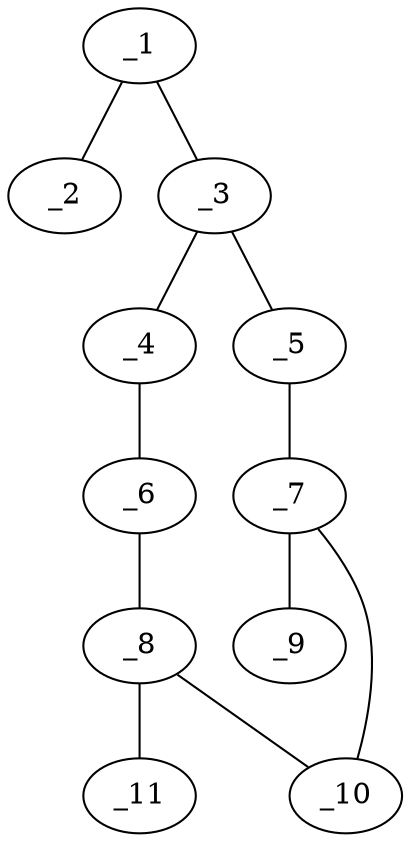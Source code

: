 graph molid19911 {
	_1	 [charge=0,
		chem=2,
		symbol="O  ",
		x="6.0916",
		y="0.4875"];
	_2	 [charge=0,
		chem=1,
		symbol="C  ",
		x="6.5916",
		y="1.3535"];
	_1 -- _2	 [valence=1];
	_3	 [charge=0,
		chem=1,
		symbol="C  ",
		x="5.0916",
		y="0.4875"];
	_1 -- _3	 [valence=1];
	_4	 [charge=0,
		chem=1,
		symbol="C  ",
		x="4.6577",
		y="1.3884"];
	_3 -- _4	 [valence=1];
	_5	 [charge=0,
		chem=1,
		symbol="C  ",
		x="4.6577",
		y="-0.4135"];
	_3 -- _5	 [valence=1];
	_6	 [charge=0,
		chem=4,
		symbol="N  ",
		x="3.6828",
		y="1.611"];
	_4 -- _6	 [valence=1];
	_7	 [charge=0,
		chem=28,
		symbol="Hg ",
		x="3.6828",
		y="-0.636"];
	_5 -- _7	 [valence=1];
	_8	 [charge=0,
		chem=1,
		symbol="C  ",
		x="2.901",
		y="0.9875"];
	_6 -- _8	 [valence=1];
	_9	 [charge=0,
		chem=7,
		symbol="Cl ",
		x="3.4603",
		y="-1.611"];
	_7 -- _9	 [valence=1];
	_10	 [charge=1,
		chem=2,
		symbol="O  ",
		x="2.901",
		y="-0.0125"];
	_7 -- _10	 [valence=1];
	_8 -- _10	 [valence=2];
	_11	 [charge=0,
		chem=4,
		symbol="N  ",
		x=2,
		y="1.4213"];
	_8 -- _11	 [valence=1];
}
